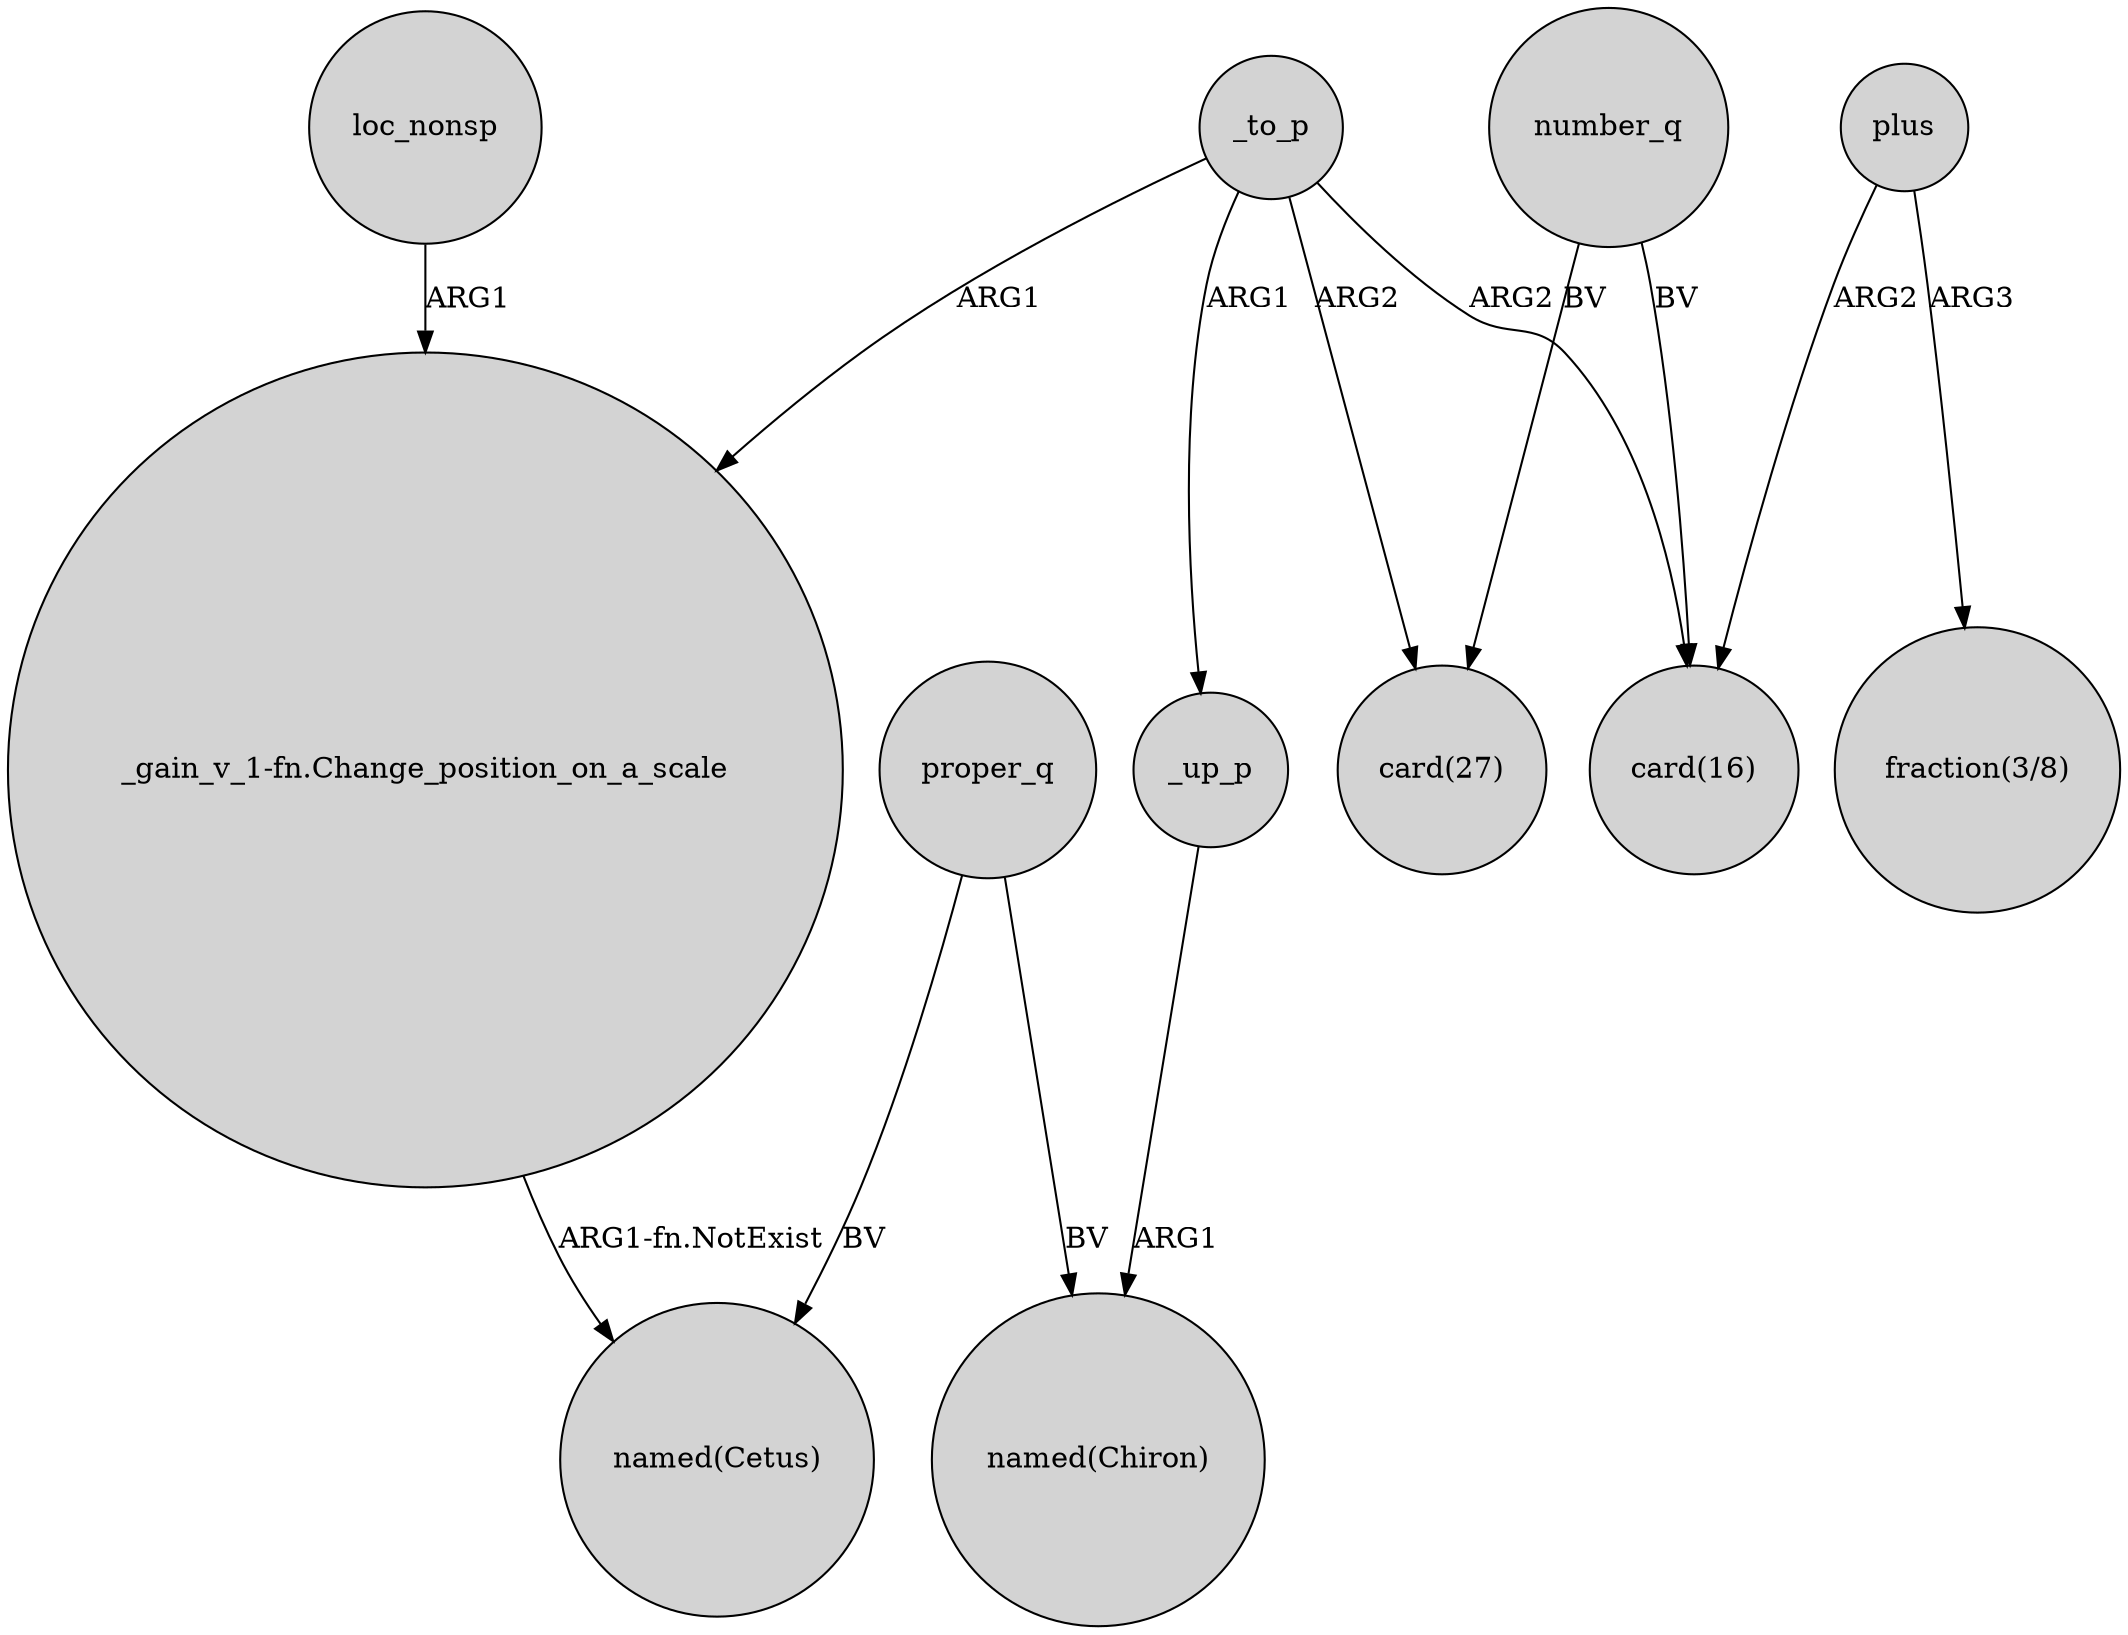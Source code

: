 digraph {
	node [shape=circle style=filled]
	proper_q -> "named(Cetus)" [label=BV]
	"_gain_v_1-fn.Change_position_on_a_scale" -> "named(Cetus)" [label="ARG1-fn.NotExist"]
	_to_p -> "card(27)" [label=ARG2]
	_to_p -> "_gain_v_1-fn.Change_position_on_a_scale" [label=ARG1]
	plus -> "fraction(3/8)" [label=ARG3]
	proper_q -> "named(Chiron)" [label=BV]
	_to_p -> "card(16)" [label=ARG2]
	_up_p -> "named(Chiron)" [label=ARG1]
	loc_nonsp -> "_gain_v_1-fn.Change_position_on_a_scale" [label=ARG1]
	plus -> "card(16)" [label=ARG2]
	_to_p -> _up_p [label=ARG1]
	number_q -> "card(16)" [label=BV]
	number_q -> "card(27)" [label=BV]
}
